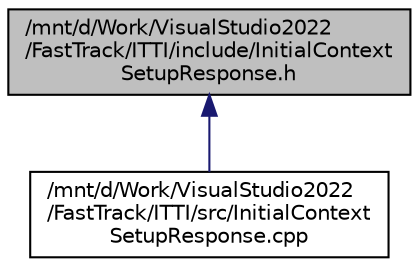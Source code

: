 digraph "/mnt/d/Work/VisualStudio2022/FastTrack/ITTI/include/InitialContextSetupResponse.h"
{
 // LATEX_PDF_SIZE
  edge [fontname="Helvetica",fontsize="10",labelfontname="Helvetica",labelfontsize="10"];
  node [fontname="Helvetica",fontsize="10",shape=record];
  Node1 [label="/mnt/d/Work/VisualStudio2022\l/FastTrack/ITTI/include/InitialContext\lSetupResponse.h",height=0.2,width=0.4,color="black", fillcolor="grey75", style="filled", fontcolor="black",tooltip="Class handler of \"vran::s1ap::lte::InitialContextSetupResponse\" struct."];
  Node1 -> Node2 [dir="back",color="midnightblue",fontsize="10",style="solid",fontname="Helvetica"];
  Node2 [label="/mnt/d/Work/VisualStudio2022\l/FastTrack/ITTI/src/InitialContext\lSetupResponse.cpp",height=0.2,width=0.4,color="black", fillcolor="white", style="filled",URL="$InitialContextSetupResponse_8cpp.html",tooltip="Realization of \"vran::s1ap::lte::InitialContextSetupResponse\" class handler."];
}
